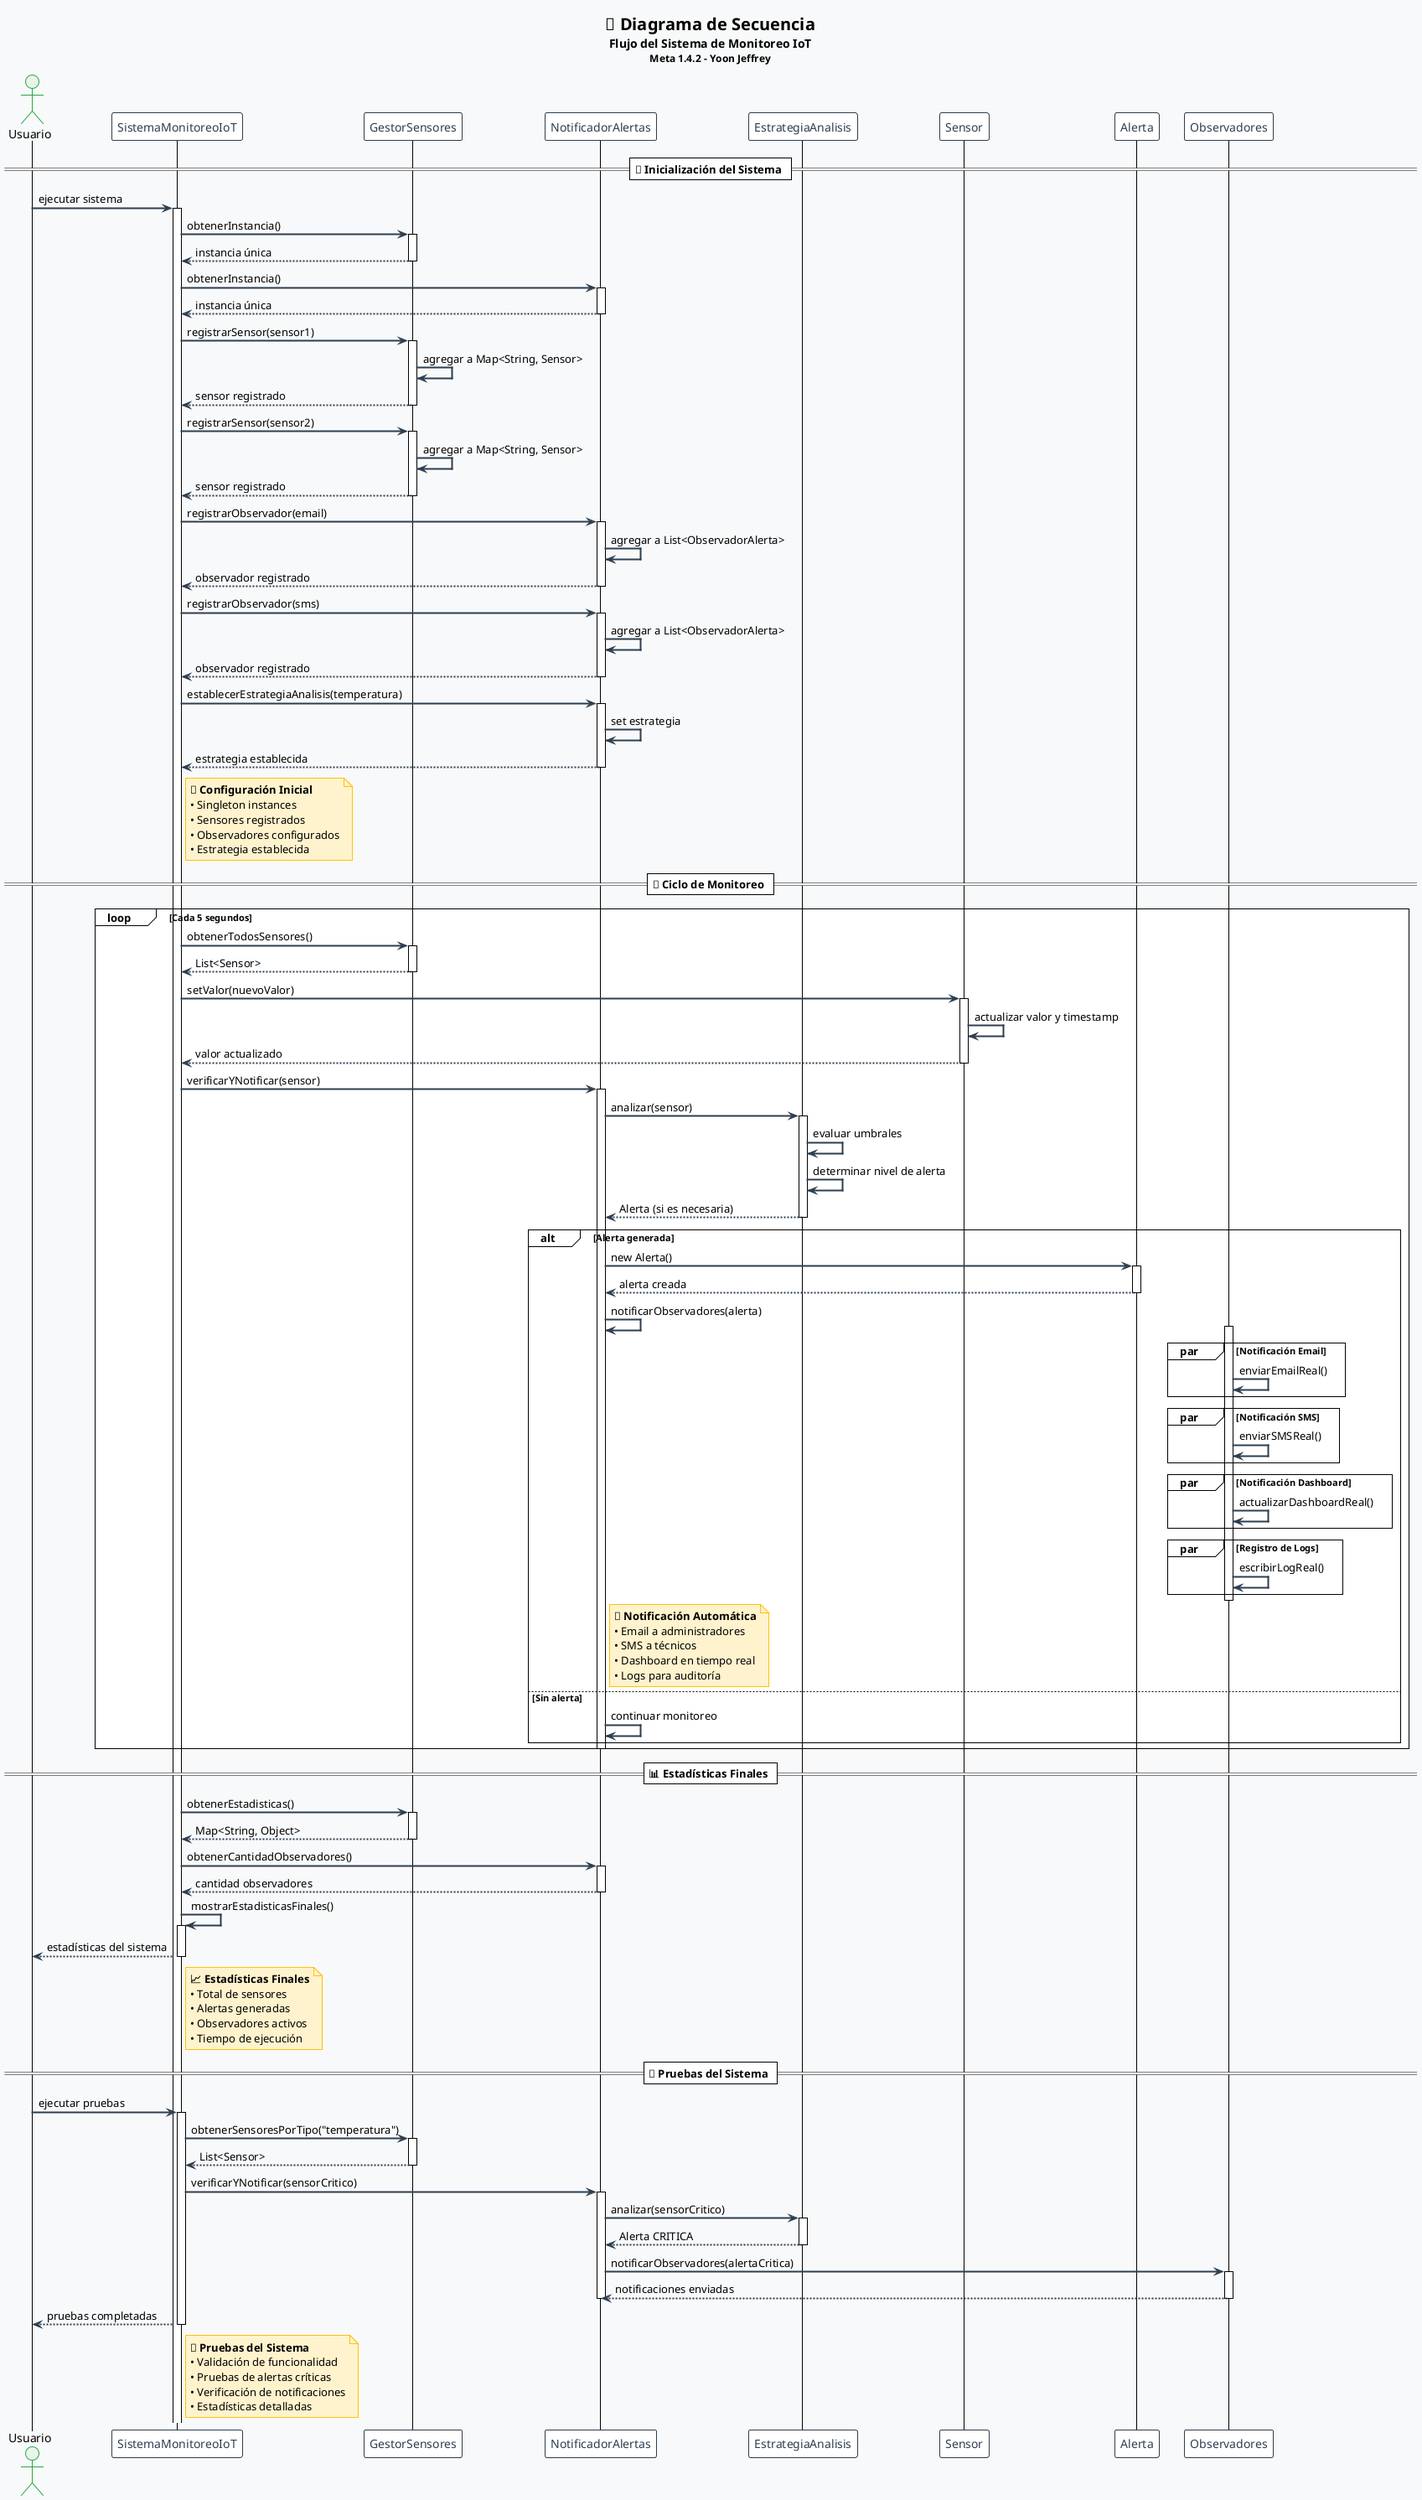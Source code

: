 @startuml Diagrama de Secuencia - Sistema IoT

!theme plain
skinparam backgroundColor #F8F9FA
skinparam participantBackgroundColor #FFFFFF
skinparam participantBorderColor #2C3E50
skinparam participantFontColor #2C3E50
skinparam actorBackgroundColor #E8F5E8
skinparam actorBorderColor #28A745
skinparam noteBackgroundColor #FFF3CD
skinparam noteBorderColor #FFC107
skinparam arrowColor #2C3E50
skinparam arrowThickness 2

title <size:20><b>🔄 Diagrama de Secuencia</b></size>\n<size:14>Flujo del Sistema de Monitoreo IoT</size>\n<size:12>Meta 1.4.2 - Yoon Jeffrey</size>

actor "Usuario" as Usuario
participant "SistemaMonitoreoIoT" as Sistema
participant "GestorSensores" as Gestor
participant "NotificadorAlertas" as Notificador
participant "EstrategiaAnalisis" as Estrategia
participant "Sensor" as Sensor
participant "Alerta" as Alerta
participant "Observadores" as Observadores

== 🚀 Inicialización del Sistema ==

Usuario -> Sistema: ejecutar sistema
activate Sistema

Sistema -> Gestor: obtenerInstancia()
activate Gestor
Gestor --> Sistema: instancia única
deactivate Gestor

Sistema -> Notificador: obtenerInstancia()
activate Notificador
Notificador --> Sistema: instancia única
deactivate Notificador

Sistema -> Gestor: registrarSensor(sensor1)
activate Gestor
Gestor -> Gestor: agregar a Map<String, Sensor>
Gestor --> Sistema: sensor registrado
deactivate Gestor

Sistema -> Gestor: registrarSensor(sensor2)
activate Gestor
Gestor -> Gestor: agregar a Map<String, Sensor>
Gestor --> Sistema: sensor registrado
deactivate Gestor

Sistema -> Notificador: registrarObservador(email)
activate Notificador
Notificador -> Notificador: agregar a List<ObservadorAlerta>
Notificador --> Sistema: observador registrado
deactivate Notificador

Sistema -> Notificador: registrarObservador(sms)
activate Notificador
Notificador -> Notificador: agregar a List<ObservadorAlerta>
Notificador --> Sistema: observador registrado
deactivate Notificador

Sistema -> Notificador: establecerEstrategiaAnalisis(temperatura)
activate Notificador
Notificador -> Notificador: set estrategia
Notificador --> Sistema: estrategia establecida
deactivate Notificador

note right of Sistema
    <b>🎯 Configuración Inicial</b>
    • Singleton instances
    • Sensores registrados
    • Observadores configurados
    • Estrategia establecida
end note

== 🔄 Ciclo de Monitoreo ==

loop Cada 5 segundos
    Sistema -> Gestor: obtenerTodosSensores()
    activate Gestor
    Gestor --> Sistema: List<Sensor>
    deactivate Gestor
    
    Sistema -> Sensor: setValor(nuevoValor)
    activate Sensor
    Sensor -> Sensor: actualizar valor y timestamp
    Sensor --> Sistema: valor actualizado
    deactivate Sensor
    
    Sistema -> Notificador: verificarYNotificar(sensor)
    activate Notificador
    
    Notificador -> Estrategia: analizar(sensor)
    activate Estrategia
    Estrategia -> Estrategia: evaluar umbrales
    Estrategia -> Estrategia: determinar nivel de alerta
    Estrategia --> Notificador: Alerta (si es necesaria)
    deactivate Estrategia
    
    alt Alerta generada
        Notificador -> Alerta: new Alerta()
        activate Alerta
        Alerta --> Notificador: alerta creada
        deactivate Alerta
        
        Notificador -> Notificador: notificarObservadores(alerta)
        activate Observadores
        
        par Notificación Email
            Observadores -> Observadores: enviarEmailReal()
        end
        
        par Notificación SMS
            Observadores -> Observadores: enviarSMSReal()
        end
        
        par Notificación Dashboard
            Observadores -> Observadores: actualizarDashboardReal()
        end
        
        par Registro de Logs
            Observadores -> Observadores: escribirLogReal()
        end
        
        deactivate Observadores
        
        note right of Notificador
            <b>📢 Notificación Automática</b>
            • Email a administradores
            • SMS a técnicos
            • Dashboard en tiempo real
            • Logs para auditoría
        end note
    else Sin alerta
        Notificador -> Notificador: continuar monitoreo
    end
    
    deactivate Notificador
end

== 📊 Estadísticas Finales ==

Sistema -> Gestor: obtenerEstadisticas()
activate Gestor
Gestor --> Sistema: Map<String, Object>
deactivate Gestor

Sistema -> Notificador: obtenerCantidadObservadores()
activate Notificador
Notificador --> Sistema: cantidad observadores
deactivate Notificador

Sistema -> Sistema: mostrarEstadisticasFinales()
activate Sistema
Sistema --> Usuario: estadísticas del sistema
deactivate Sistema

note right of Sistema
    <b>📈 Estadísticas Finales</b>
    • Total de sensores
    • Alertas generadas
    • Observadores activos
    • Tiempo de ejecución
end note

== 🧪 Pruebas del Sistema ==

Usuario -> Sistema: ejecutar pruebas
activate Sistema

Sistema -> Gestor: obtenerSensoresPorTipo("temperatura")
activate Gestor
Gestor --> Sistema: List<Sensor>
deactivate Gestor

Sistema -> Notificador: verificarYNotificar(sensorCritico)
activate Notificador
Notificador -> Estrategia: analizar(sensorCritico)
activate Estrategia
Estrategia --> Notificador: Alerta CRITICA
deactivate Estrategia
Notificador -> Observadores: notificarObservadores(alertaCritica)
activate Observadores
Observadores --> Notificador: notificaciones enviadas
deactivate Observadores
deactivate Notificador

Sistema --> Usuario: pruebas completadas
deactivate Sistema

note right of Sistema
    <b>🧪 Pruebas del Sistema</b>
    • Validación de funcionalidad
    • Pruebas de alertas críticas
    • Verificación de notificaciones
    • Estadísticas detalladas
end note

@enduml
